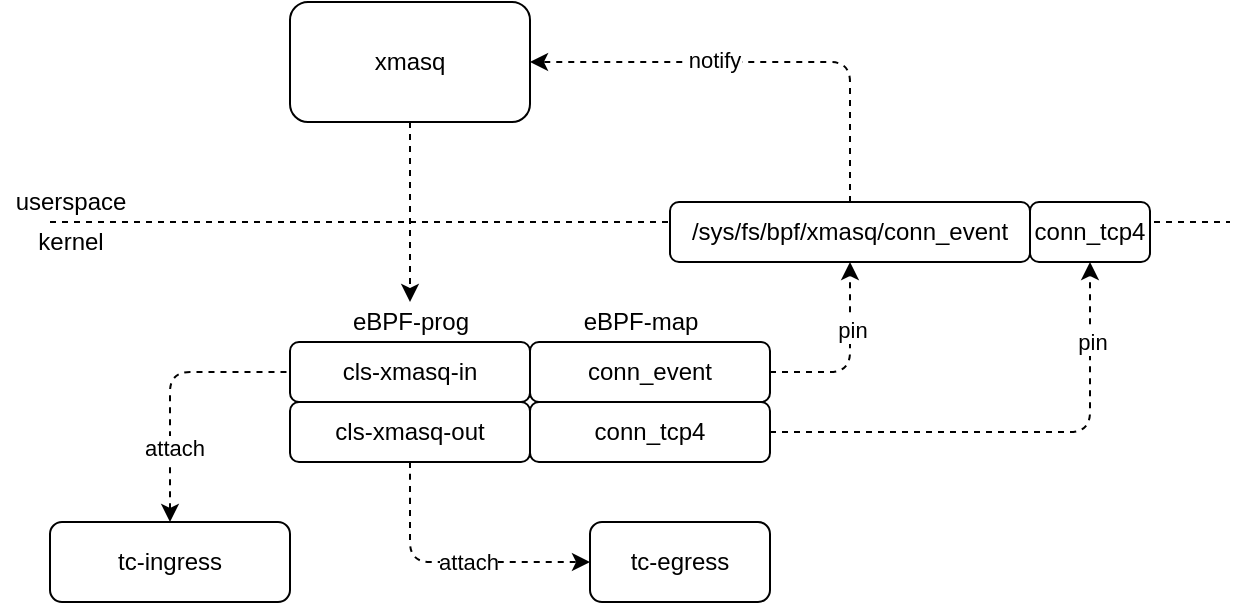 <mxfile version="13.7.9" type="github">
  <diagram id="9pz4kV2FtBTTkl96BV6Y" name="第 1 页">
    <mxGraphModel dx="1426" dy="722" grid="1" gridSize="10" guides="1" tooltips="1" connect="1" arrows="1" fold="1" page="1" pageScale="1" pageWidth="827" pageHeight="1169" math="0" shadow="0">
      <root>
        <mxCell id="0" />
        <mxCell id="1" parent="0" />
        <mxCell id="qVayH7r-Kym1s1jk-KW7-1" value="" style="endArrow=none;dashed=1;html=1;" parent="1" edge="1">
          <mxGeometry width="50" height="50" relative="1" as="geometry">
            <mxPoint x="160" y="320" as="sourcePoint" />
            <mxPoint x="750" y="320" as="targetPoint" />
          </mxGeometry>
        </mxCell>
        <mxCell id="qVayH7r-Kym1s1jk-KW7-2" value="xmasq" style="rounded=1;whiteSpace=wrap;html=1;" parent="1" vertex="1">
          <mxGeometry x="280" y="210" width="120" height="60" as="geometry" />
        </mxCell>
        <mxCell id="qVayH7r-Kym1s1jk-KW7-3" value="conn_tcp4" style="rounded=1;whiteSpace=wrap;html=1;" parent="1" vertex="1">
          <mxGeometry x="400" y="410" width="120" height="30" as="geometry" />
        </mxCell>
        <mxCell id="qVayH7r-Kym1s1jk-KW7-4" value="/sys/fs/bpf/xmasq/conn_event" style="rounded=1;whiteSpace=wrap;html=1;" parent="1" vertex="1">
          <mxGeometry x="470" y="310" width="180" height="30" as="geometry" />
        </mxCell>
        <mxCell id="qVayH7r-Kym1s1jk-KW7-7" value="tc-ingress" style="rounded=1;whiteSpace=wrap;html=1;" parent="1" vertex="1">
          <mxGeometry x="160" y="470" width="120" height="40" as="geometry" />
        </mxCell>
        <mxCell id="qVayH7r-Kym1s1jk-KW7-8" value="tc-egress" style="rounded=1;whiteSpace=wrap;html=1;" parent="1" vertex="1">
          <mxGeometry x="430" y="470" width="90" height="40" as="geometry" />
        </mxCell>
        <mxCell id="qVayH7r-Kym1s1jk-KW7-9" value="cls-xmasq-in" style="rounded=1;whiteSpace=wrap;html=1;" parent="1" vertex="1">
          <mxGeometry x="280" y="380" width="120" height="30" as="geometry" />
        </mxCell>
        <mxCell id="qVayH7r-Kym1s1jk-KW7-10" value="cls-xmasq-out" style="rounded=1;whiteSpace=wrap;html=1;" parent="1" vertex="1">
          <mxGeometry x="280" y="410" width="120" height="30" as="geometry" />
        </mxCell>
        <mxCell id="qVayH7r-Kym1s1jk-KW7-11" value="eBPF-prog" style="text;html=1;align=center;verticalAlign=middle;resizable=0;points=[];autosize=1;" parent="1" vertex="1">
          <mxGeometry x="305" y="360" width="70" height="20" as="geometry" />
        </mxCell>
        <mxCell id="qVayH7r-Kym1s1jk-KW7-13" value="eBPF-map" style="text;html=1;align=center;verticalAlign=middle;resizable=0;points=[];autosize=1;" parent="1" vertex="1">
          <mxGeometry x="420" y="360" width="70" height="20" as="geometry" />
        </mxCell>
        <mxCell id="qVayH7r-Kym1s1jk-KW7-18" value="conn_event" style="rounded=1;whiteSpace=wrap;html=1;" parent="1" vertex="1">
          <mxGeometry x="400" y="380" width="120" height="30" as="geometry" />
        </mxCell>
        <mxCell id="qVayH7r-Kym1s1jk-KW7-19" value="" style="endArrow=none;html=1;exitX=0.5;exitY=0;exitDx=0;exitDy=0;entryX=0;entryY=0.5;entryDx=0;entryDy=0;startArrow=classic;startFill=1;endFill=0;dashed=1;" parent="1" source="qVayH7r-Kym1s1jk-KW7-7" target="qVayH7r-Kym1s1jk-KW7-9" edge="1">
          <mxGeometry width="50" height="50" relative="1" as="geometry">
            <mxPoint x="390" y="420" as="sourcePoint" />
            <mxPoint x="440" y="370" as="targetPoint" />
            <Array as="points">
              <mxPoint x="220" y="395" />
            </Array>
          </mxGeometry>
        </mxCell>
        <mxCell id="qVayH7r-Kym1s1jk-KW7-28" value="attach" style="edgeLabel;html=1;align=center;verticalAlign=middle;resizable=0;points=[];" parent="qVayH7r-Kym1s1jk-KW7-19" vertex="1" connectable="0">
          <mxGeometry x="-0.452" y="-2" relative="1" as="geometry">
            <mxPoint as="offset" />
          </mxGeometry>
        </mxCell>
        <mxCell id="qVayH7r-Kym1s1jk-KW7-21" value="" style="endArrow=classic;html=1;exitX=0.5;exitY=1;exitDx=0;exitDy=0;entryX=0;entryY=0.5;entryDx=0;entryDy=0;dashed=1;" parent="1" source="qVayH7r-Kym1s1jk-KW7-10" target="qVayH7r-Kym1s1jk-KW7-8" edge="1">
          <mxGeometry width="50" height="50" relative="1" as="geometry">
            <mxPoint x="390" y="420" as="sourcePoint" />
            <mxPoint x="440" y="370" as="targetPoint" />
            <Array as="points">
              <mxPoint x="340" y="450" />
              <mxPoint x="340" y="490" />
            </Array>
          </mxGeometry>
        </mxCell>
        <mxCell id="qVayH7r-Kym1s1jk-KW7-29" value="attach" style="edgeLabel;html=1;align=center;verticalAlign=middle;resizable=0;points=[];" parent="qVayH7r-Kym1s1jk-KW7-21" vertex="1" connectable="0">
          <mxGeometry x="0.129" relative="1" as="geometry">
            <mxPoint as="offset" />
          </mxGeometry>
        </mxCell>
        <mxCell id="qVayH7r-Kym1s1jk-KW7-22" value="" style="endArrow=classic;html=1;exitX=1;exitY=0.5;exitDx=0;exitDy=0;entryX=0.5;entryY=1;entryDx=0;entryDy=0;startArrow=none;startFill=0;dashed=1;" parent="1" source="qVayH7r-Kym1s1jk-KW7-18" target="qVayH7r-Kym1s1jk-KW7-4" edge="1">
          <mxGeometry width="50" height="50" relative="1" as="geometry">
            <mxPoint x="390" y="420" as="sourcePoint" />
            <mxPoint x="440" y="370" as="targetPoint" />
            <Array as="points">
              <mxPoint x="560" y="395" />
            </Array>
          </mxGeometry>
        </mxCell>
        <mxCell id="qVayH7r-Kym1s1jk-KW7-25" value="pin" style="edgeLabel;html=1;align=center;verticalAlign=middle;resizable=0;points=[];" parent="qVayH7r-Kym1s1jk-KW7-22" vertex="1" connectable="0">
          <mxGeometry x="0.284" y="-1" relative="1" as="geometry">
            <mxPoint as="offset" />
          </mxGeometry>
        </mxCell>
        <mxCell id="qVayH7r-Kym1s1jk-KW7-23" value="" style="endArrow=classic;html=1;dashed=1;exitX=0.5;exitY=0;exitDx=0;exitDy=0;entryX=1;entryY=0.5;entryDx=0;entryDy=0;" parent="1" source="qVayH7r-Kym1s1jk-KW7-4" target="qVayH7r-Kym1s1jk-KW7-2" edge="1">
          <mxGeometry width="50" height="50" relative="1" as="geometry">
            <mxPoint x="390" y="420" as="sourcePoint" />
            <mxPoint x="440" y="370" as="targetPoint" />
            <Array as="points">
              <mxPoint x="560" y="240" />
            </Array>
          </mxGeometry>
        </mxCell>
        <mxCell id="qVayH7r-Kym1s1jk-KW7-24" value="notify" style="edgeLabel;html=1;align=center;verticalAlign=middle;resizable=0;points=[];" parent="qVayH7r-Kym1s1jk-KW7-23" vertex="1" connectable="0">
          <mxGeometry x="0.2" y="-1" relative="1" as="geometry">
            <mxPoint as="offset" />
          </mxGeometry>
        </mxCell>
        <mxCell id="qVayH7r-Kym1s1jk-KW7-26" value="" style="endArrow=classic;html=1;dashed=1;exitX=0.5;exitY=1;exitDx=0;exitDy=0;" parent="1" source="qVayH7r-Kym1s1jk-KW7-2" target="qVayH7r-Kym1s1jk-KW7-11" edge="1">
          <mxGeometry width="50" height="50" relative="1" as="geometry">
            <mxPoint x="390" y="420" as="sourcePoint" />
            <mxPoint x="440" y="370" as="targetPoint" />
          </mxGeometry>
        </mxCell>
        <mxCell id="qVayH7r-Kym1s1jk-KW7-30" value="userspace" style="text;html=1;align=center;verticalAlign=middle;resizable=0;points=[];autosize=1;" parent="1" vertex="1">
          <mxGeometry x="135" y="300" width="70" height="20" as="geometry" />
        </mxCell>
        <mxCell id="qVayH7r-Kym1s1jk-KW7-31" value="kernel" style="text;html=1;align=center;verticalAlign=middle;resizable=0;points=[];autosize=1;" parent="1" vertex="1">
          <mxGeometry x="145" y="320" width="50" height="20" as="geometry" />
        </mxCell>
        <mxCell id="HN0iKnjcdW157LARPCKq-1" value="conn_tcp4" style="rounded=1;whiteSpace=wrap;html=1;" vertex="1" parent="1">
          <mxGeometry x="650" y="310" width="60" height="30" as="geometry" />
        </mxCell>
        <mxCell id="HN0iKnjcdW157LARPCKq-2" value="" style="endArrow=classic;html=1;exitX=1;exitY=0.5;exitDx=0;exitDy=0;entryX=0.5;entryY=1;entryDx=0;entryDy=0;startArrow=none;startFill=0;dashed=1;" edge="1" parent="1" source="qVayH7r-Kym1s1jk-KW7-3" target="HN0iKnjcdW157LARPCKq-1">
          <mxGeometry width="50" height="50" relative="1" as="geometry">
            <mxPoint x="530" y="405" as="sourcePoint" />
            <mxPoint x="570" y="350" as="targetPoint" />
            <Array as="points">
              <mxPoint x="680" y="425" />
            </Array>
          </mxGeometry>
        </mxCell>
        <mxCell id="HN0iKnjcdW157LARPCKq-3" value="pin" style="edgeLabel;html=1;align=center;verticalAlign=middle;resizable=0;points=[];" vertex="1" connectable="0" parent="HN0iKnjcdW157LARPCKq-2">
          <mxGeometry x="0.284" y="-1" relative="1" as="geometry">
            <mxPoint x="3" y="-46" as="offset" />
          </mxGeometry>
        </mxCell>
      </root>
    </mxGraphModel>
  </diagram>
</mxfile>
